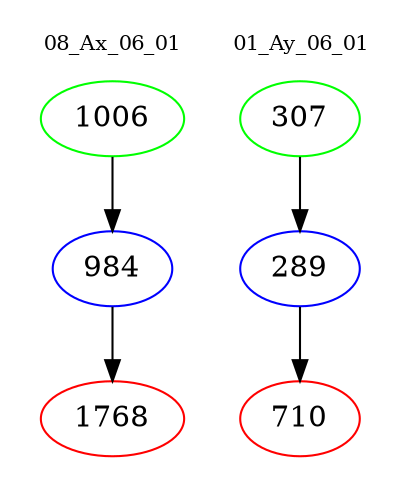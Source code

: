 digraph{
subgraph cluster_0 {
color = white
label = "08_Ax_06_01";
fontsize=10;
T0_1006 [label="1006", color="green"]
T0_1006 -> T0_984 [color="black"]
T0_984 [label="984", color="blue"]
T0_984 -> T0_1768 [color="black"]
T0_1768 [label="1768", color="red"]
}
subgraph cluster_1 {
color = white
label = "01_Ay_06_01";
fontsize=10;
T1_307 [label="307", color="green"]
T1_307 -> T1_289 [color="black"]
T1_289 [label="289", color="blue"]
T1_289 -> T1_710 [color="black"]
T1_710 [label="710", color="red"]
}
}
